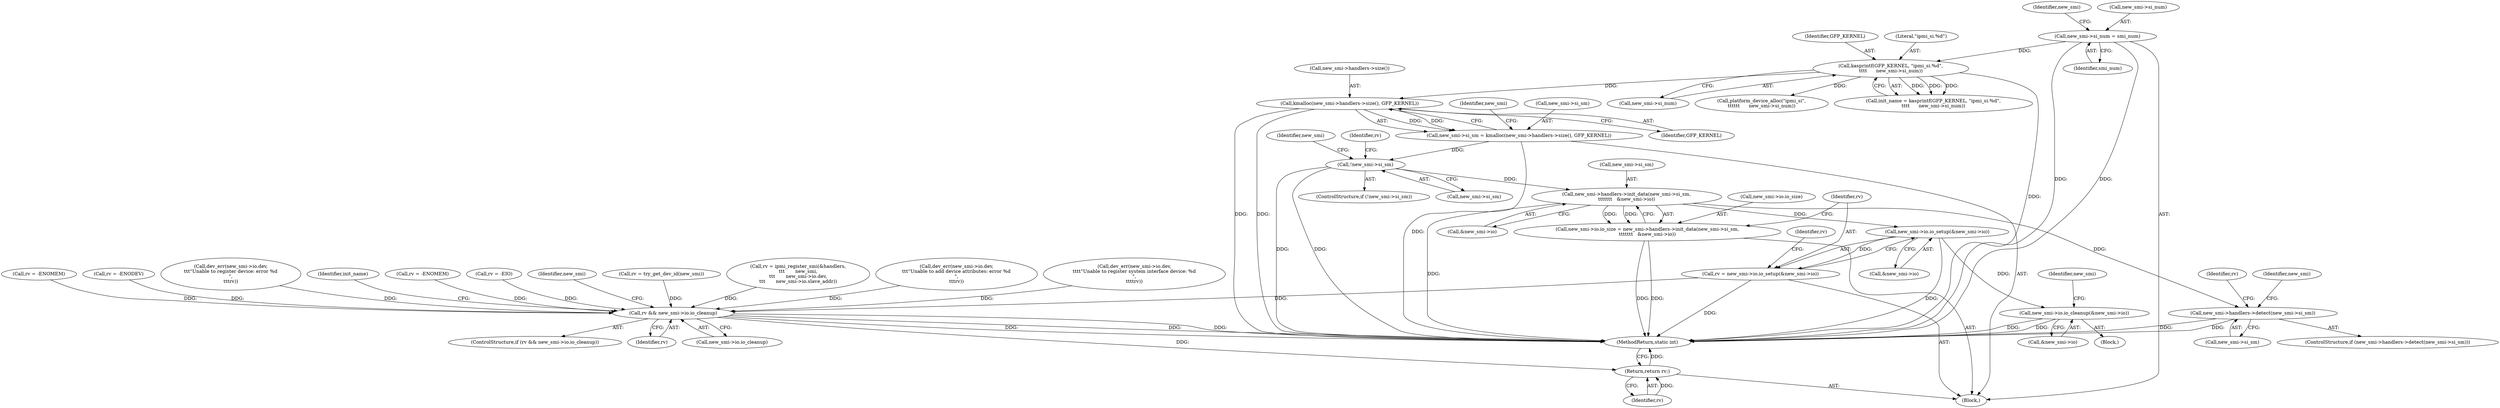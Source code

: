 digraph "0_linux_401e7e88d4ef80188ffa07095ac00456f901b8c4@API" {
"1000277" [label="(Call,kmalloc(new_smi->handlers->size(), GFP_KERNEL))"];
"1000212" [label="(Call,kasprintf(GFP_KERNEL, \"ipmi_si.%d\",\n\t\t\t\t      new_smi->si_num))"];
"1000197" [label="(Call,new_smi->si_num = smi_num)"];
"1000273" [label="(Call,new_smi->si_sm = kmalloc(new_smi->handlers->size(), GFP_KERNEL))"];
"1000281" [label="(Call,!new_smi->si_sm)"];
"1000297" [label="(Call,new_smi->handlers->init_data(new_smi->si_sm,\n\t\t\t\t\t\t\t   &new_smi->io))"];
"1000291" [label="(Call,new_smi->io.io_size = new_smi->handlers->init_data(new_smi->si_sm,\n\t\t\t\t\t\t\t   &new_smi->io))"];
"1000307" [label="(Call,new_smi->io.io_setup(&new_smi->io))"];
"1000305" [label="(Call,rv = new_smi->io.io_setup(&new_smi->io))"];
"1000579" [label="(Call,rv && new_smi->io.io_cleanup)"];
"1000601" [label="(Return,return rv;)"];
"1000587" [label="(Call,new_smi->io.io_cleanup(&new_smi->io))"];
"1000324" [label="(Call,new_smi->handlers->detect(new_smi->si_sm))"];
"1000305" [label="(Call,rv = new_smi->io.io_setup(&new_smi->io))"];
"1000342" [label="(Call,rv = -ENODEV)"];
"1000542" [label="(Call,dev_err(new_smi->io.dev,\n\t\t\t\"Unable to register device: error %d\n\",\n\t\t\trv))"];
"1000278" [label="(Call,new_smi->handlers->size())"];
"1000215" [label="(Call,new_smi->si_num)"];
"1000283" [label="(Identifier,new_smi)"];
"1000297" [label="(Call,new_smi->handlers->init_data(new_smi->si_sm,\n\t\t\t\t\t\t\t   &new_smi->io))"];
"1000301" [label="(Call,&new_smi->io)"];
"1000222" [label="(Call,platform_device_alloc(\"ipmi_si\",\n\t\t\t\t\t\t      new_smi->si_num))"];
"1000600" [label="(Identifier,init_name)"];
"1000235" [label="(Call,rv = -ENOMEM)"];
"1000294" [label="(Identifier,new_smi)"];
"1000348" [label="(Identifier,rv)"];
"1000291" [label="(Call,new_smi->io.io_size = new_smi->handlers->init_data(new_smi->si_sm,\n\t\t\t\t\t\t\t   &new_smi->io))"];
"1000581" [label="(Call,new_smi->io.io_cleanup)"];
"1000308" [label="(Call,&new_smi->io)"];
"1000279" [label="(Identifier,GFP_KERNEL)"];
"1000192" [label="(Call,rv = -EIO)"];
"1000590" [label="(Identifier,new_smi)"];
"1000347" [label="(Call,rv = try_get_dev_id(new_smi))"];
"1000578" [label="(ControlStructure,if (rv && new_smi->io.io_cleanup))"];
"1000213" [label="(Identifier,GFP_KERNEL)"];
"1000212" [label="(Call,kasprintf(GFP_KERNEL, \"ipmi_si.%d\",\n\t\t\t\t      new_smi->si_num))"];
"1000579" [label="(Call,rv && new_smi->io.io_cleanup)"];
"1000580" [label="(Identifier,rv)"];
"1000210" [label="(Call,init_name = kasprintf(GFP_KERNEL, \"ipmi_si.%d\",\n\t\t\t\t      new_smi->si_num))"];
"1000298" [label="(Call,new_smi->si_sm)"];
"1000313" [label="(Identifier,rv)"];
"1000588" [label="(Call,&new_smi->io)"];
"1000324" [label="(Call,new_smi->handlers->detect(new_smi->si_sm))"];
"1000280" [label="(ControlStructure,if (!new_smi->si_sm))"];
"1000601" [label="(Return,return rv;)"];
"1000325" [label="(Call,new_smi->si_sm)"];
"1000332" [label="(Identifier,new_smi)"];
"1000587" [label="(Call,new_smi->io.io_cleanup(&new_smi->io))"];
"1000201" [label="(Identifier,smi_num)"];
"1000523" [label="(Call,rv = ipmi_register_smi(&handlers,\n\t\t\t       new_smi,\n\t\t\t       new_smi->io.dev,\n\t\t\t       new_smi->io.slave_addr))"];
"1000509" [label="(Call,dev_err(new_smi->io.dev,\n\t\t\t\"Unable to add device attributes: error %d\n\",\n\t\t\trv))"];
"1000273" [label="(Call,new_smi->si_sm = kmalloc(new_smi->handlers->size(), GFP_KERNEL))"];
"1000281" [label="(Call,!new_smi->si_sm)"];
"1000214" [label="(Literal,\"ipmi_si.%d\")"];
"1000277" [label="(Call,kmalloc(new_smi->handlers->size(), GFP_KERNEL))"];
"1000323" [label="(ControlStructure,if (new_smi->handlers->detect(new_smi->si_sm)))"];
"1000282" [label="(Call,new_smi->si_sm)"];
"1000206" [label="(Identifier,new_smi)"];
"1000602" [label="(Identifier,rv)"];
"1000274" [label="(Call,new_smi->si_sm)"];
"1000306" [label="(Identifier,rv)"];
"1000603" [label="(MethodReturn,static int)"];
"1000287" [label="(Identifier,rv)"];
"1000197" [label="(Call,new_smi->si_num = smi_num)"];
"1000307" [label="(Call,new_smi->io.io_setup(&new_smi->io))"];
"1000586" [label="(Block,)"];
"1000198" [label="(Call,new_smi->si_num)"];
"1000475" [label="(Call,dev_err(new_smi->io.dev,\n\t\t\t\t\"Unable to register system interface device: %d\n\",\n\t\t\t\trv))"];
"1000286" [label="(Call,rv = -ENOMEM)"];
"1000595" [label="(Identifier,new_smi)"];
"1000113" [label="(Block,)"];
"1000292" [label="(Call,new_smi->io.io_size)"];
"1000277" -> "1000273"  [label="AST: "];
"1000277" -> "1000279"  [label="CFG: "];
"1000278" -> "1000277"  [label="AST: "];
"1000279" -> "1000277"  [label="AST: "];
"1000273" -> "1000277"  [label="CFG: "];
"1000277" -> "1000603"  [label="DDG: "];
"1000277" -> "1000603"  [label="DDG: "];
"1000277" -> "1000273"  [label="DDG: "];
"1000277" -> "1000273"  [label="DDG: "];
"1000212" -> "1000277"  [label="DDG: "];
"1000212" -> "1000210"  [label="AST: "];
"1000212" -> "1000215"  [label="CFG: "];
"1000213" -> "1000212"  [label="AST: "];
"1000214" -> "1000212"  [label="AST: "];
"1000215" -> "1000212"  [label="AST: "];
"1000210" -> "1000212"  [label="CFG: "];
"1000212" -> "1000603"  [label="DDG: "];
"1000212" -> "1000210"  [label="DDG: "];
"1000212" -> "1000210"  [label="DDG: "];
"1000212" -> "1000210"  [label="DDG: "];
"1000197" -> "1000212"  [label="DDG: "];
"1000212" -> "1000222"  [label="DDG: "];
"1000197" -> "1000113"  [label="AST: "];
"1000197" -> "1000201"  [label="CFG: "];
"1000198" -> "1000197"  [label="AST: "];
"1000201" -> "1000197"  [label="AST: "];
"1000206" -> "1000197"  [label="CFG: "];
"1000197" -> "1000603"  [label="DDG: "];
"1000197" -> "1000603"  [label="DDG: "];
"1000273" -> "1000113"  [label="AST: "];
"1000274" -> "1000273"  [label="AST: "];
"1000283" -> "1000273"  [label="CFG: "];
"1000273" -> "1000603"  [label="DDG: "];
"1000273" -> "1000281"  [label="DDG: "];
"1000281" -> "1000280"  [label="AST: "];
"1000281" -> "1000282"  [label="CFG: "];
"1000282" -> "1000281"  [label="AST: "];
"1000287" -> "1000281"  [label="CFG: "];
"1000294" -> "1000281"  [label="CFG: "];
"1000281" -> "1000603"  [label="DDG: "];
"1000281" -> "1000603"  [label="DDG: "];
"1000281" -> "1000297"  [label="DDG: "];
"1000297" -> "1000291"  [label="AST: "];
"1000297" -> "1000301"  [label="CFG: "];
"1000298" -> "1000297"  [label="AST: "];
"1000301" -> "1000297"  [label="AST: "];
"1000291" -> "1000297"  [label="CFG: "];
"1000297" -> "1000603"  [label="DDG: "];
"1000297" -> "1000291"  [label="DDG: "];
"1000297" -> "1000291"  [label="DDG: "];
"1000297" -> "1000307"  [label="DDG: "];
"1000297" -> "1000324"  [label="DDG: "];
"1000291" -> "1000113"  [label="AST: "];
"1000292" -> "1000291"  [label="AST: "];
"1000306" -> "1000291"  [label="CFG: "];
"1000291" -> "1000603"  [label="DDG: "];
"1000291" -> "1000603"  [label="DDG: "];
"1000307" -> "1000305"  [label="AST: "];
"1000307" -> "1000308"  [label="CFG: "];
"1000308" -> "1000307"  [label="AST: "];
"1000305" -> "1000307"  [label="CFG: "];
"1000307" -> "1000603"  [label="DDG: "];
"1000307" -> "1000305"  [label="DDG: "];
"1000307" -> "1000587"  [label="DDG: "];
"1000305" -> "1000113"  [label="AST: "];
"1000306" -> "1000305"  [label="AST: "];
"1000313" -> "1000305"  [label="CFG: "];
"1000305" -> "1000603"  [label="DDG: "];
"1000305" -> "1000579"  [label="DDG: "];
"1000579" -> "1000578"  [label="AST: "];
"1000579" -> "1000580"  [label="CFG: "];
"1000579" -> "1000581"  [label="CFG: "];
"1000580" -> "1000579"  [label="AST: "];
"1000581" -> "1000579"  [label="AST: "];
"1000590" -> "1000579"  [label="CFG: "];
"1000600" -> "1000579"  [label="CFG: "];
"1000579" -> "1000603"  [label="DDG: "];
"1000579" -> "1000603"  [label="DDG: "];
"1000579" -> "1000603"  [label="DDG: "];
"1000523" -> "1000579"  [label="DDG: "];
"1000235" -> "1000579"  [label="DDG: "];
"1000342" -> "1000579"  [label="DDG: "];
"1000286" -> "1000579"  [label="DDG: "];
"1000347" -> "1000579"  [label="DDG: "];
"1000509" -> "1000579"  [label="DDG: "];
"1000192" -> "1000579"  [label="DDG: "];
"1000542" -> "1000579"  [label="DDG: "];
"1000475" -> "1000579"  [label="DDG: "];
"1000579" -> "1000601"  [label="DDG: "];
"1000601" -> "1000113"  [label="AST: "];
"1000601" -> "1000602"  [label="CFG: "];
"1000602" -> "1000601"  [label="AST: "];
"1000603" -> "1000601"  [label="CFG: "];
"1000601" -> "1000603"  [label="DDG: "];
"1000602" -> "1000601"  [label="DDG: "];
"1000587" -> "1000586"  [label="AST: "];
"1000587" -> "1000588"  [label="CFG: "];
"1000588" -> "1000587"  [label="AST: "];
"1000595" -> "1000587"  [label="CFG: "];
"1000587" -> "1000603"  [label="DDG: "];
"1000587" -> "1000603"  [label="DDG: "];
"1000324" -> "1000323"  [label="AST: "];
"1000324" -> "1000325"  [label="CFG: "];
"1000325" -> "1000324"  [label="AST: "];
"1000332" -> "1000324"  [label="CFG: "];
"1000348" -> "1000324"  [label="CFG: "];
"1000324" -> "1000603"  [label="DDG: "];
"1000324" -> "1000603"  [label="DDG: "];
}
